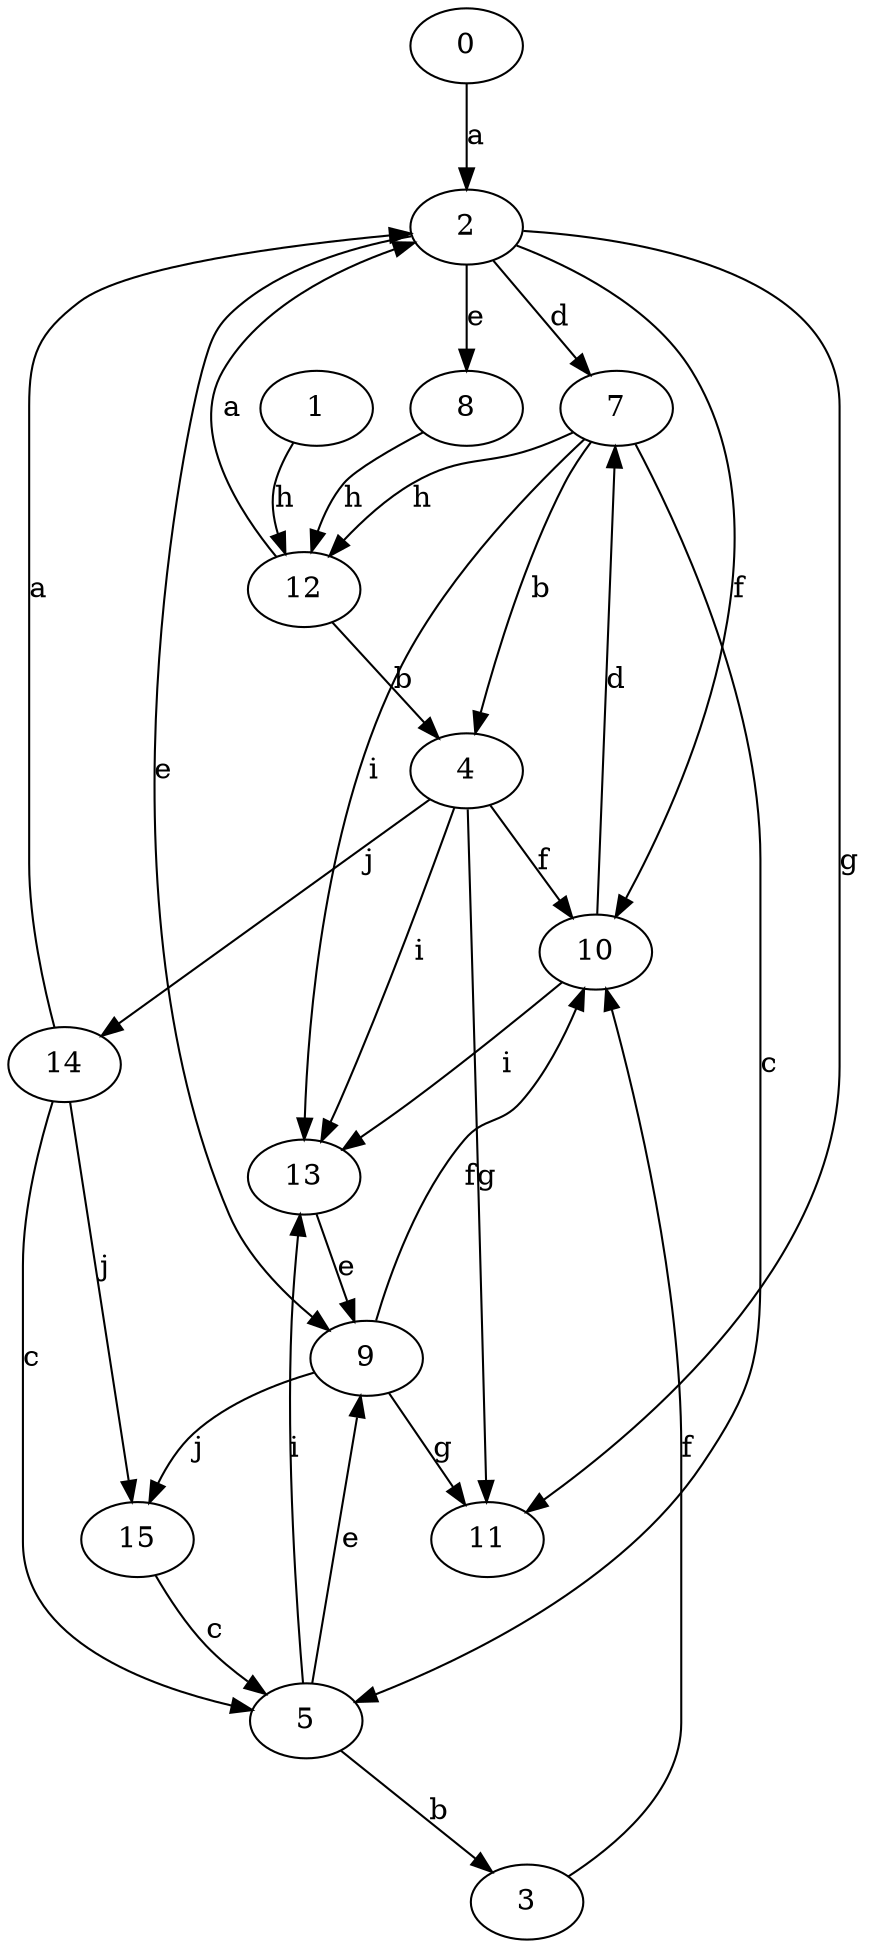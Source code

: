 strict digraph  {
0;
1;
2;
3;
4;
5;
7;
8;
9;
10;
11;
12;
13;
14;
15;
0 -> 2  [label=a];
1 -> 12  [label=h];
2 -> 7  [label=d];
2 -> 8  [label=e];
2 -> 9  [label=e];
2 -> 10  [label=f];
2 -> 11  [label=g];
3 -> 10  [label=f];
4 -> 10  [label=f];
4 -> 11  [label=g];
4 -> 13  [label=i];
4 -> 14  [label=j];
5 -> 3  [label=b];
5 -> 9  [label=e];
5 -> 13  [label=i];
7 -> 4  [label=b];
7 -> 5  [label=c];
7 -> 12  [label=h];
7 -> 13  [label=i];
8 -> 12  [label=h];
9 -> 10  [label=f];
9 -> 11  [label=g];
9 -> 15  [label=j];
10 -> 7  [label=d];
10 -> 13  [label=i];
12 -> 2  [label=a];
12 -> 4  [label=b];
13 -> 9  [label=e];
14 -> 2  [label=a];
14 -> 5  [label=c];
14 -> 15  [label=j];
15 -> 5  [label=c];
}

